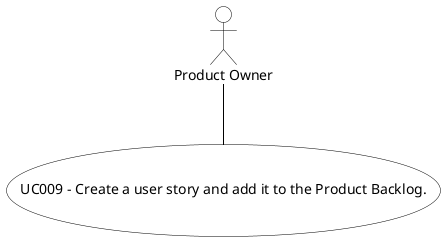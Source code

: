 @startuml
skinparam actor {
BackgroundColor #white
ArrowColor #black
BorderColor #black
}
skinparam usecase {
BackgroundColor #white
ArrowColor #black
BorderColor #black
}
actor "Product Owner"
usecase (UC009 - Create a user story and add it to the Product Backlog.)

:Product Owner: -- (UC009 - Create a user story and add it to the Product Backlog.)
@enduml